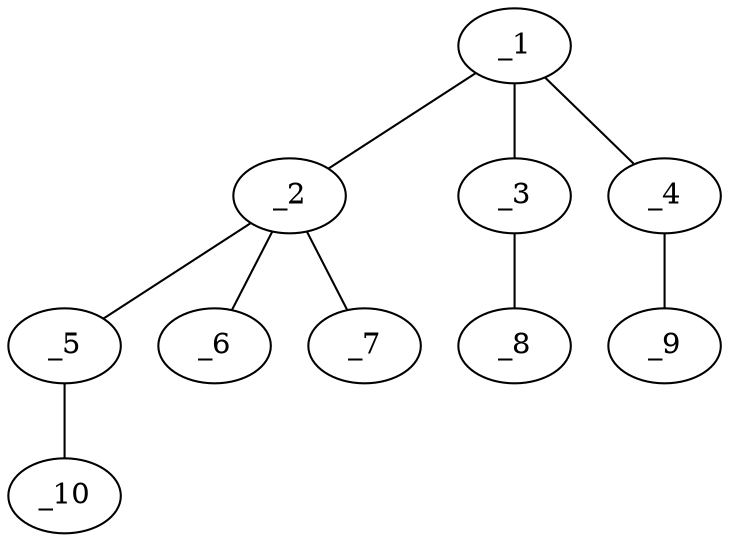 graph molid1185 {
	_1	 [charge=0,
		chem=4,
		symbol="N  ",
		x="4.5981",
		y="-0.067"];
	_2	 [charge=0,
		chem=1,
		symbol="C  ",
		x="3.7321",
		y="-0.567"];
	_1 -- _2	 [valence=1];
	_3	 [charge=0,
		chem=1,
		symbol="C  ",
		x="5.4641",
		y="-0.567"];
	_1 -- _3	 [valence=1];
	_4	 [charge=0,
		chem=1,
		symbol="C  ",
		x="4.5981",
		y="0.933"];
	_1 -- _4	 [valence=1];
	_5	 [charge=0,
		chem=1,
		symbol="C  ",
		x="2.866",
		y="-1.067"];
	_2 -- _5	 [valence=1];
	_6	 [charge=0,
		chem=1,
		symbol="C  ",
		x="4.2321",
		y="-1.433"];
	_2 -- _6	 [valence=1];
	_7	 [charge=0,
		chem=2,
		symbol="O  ",
		x="3.2321",
		y="0.299"];
	_2 -- _7	 [valence=1];
	_8	 [charge=0,
		chem=1,
		symbol="C  ",
		x="6.3301",
		y="-0.067"];
	_3 -- _8	 [valence=1];
	_9	 [charge=0,
		chem=1,
		symbol="C  ",
		x="5.4641",
		y="1.433"];
	_4 -- _9	 [valence=1];
	_10	 [charge=0,
		chem=4,
		symbol="N  ",
		x=2,
		y="-0.567"];
	_5 -- _10	 [valence=1];
}

